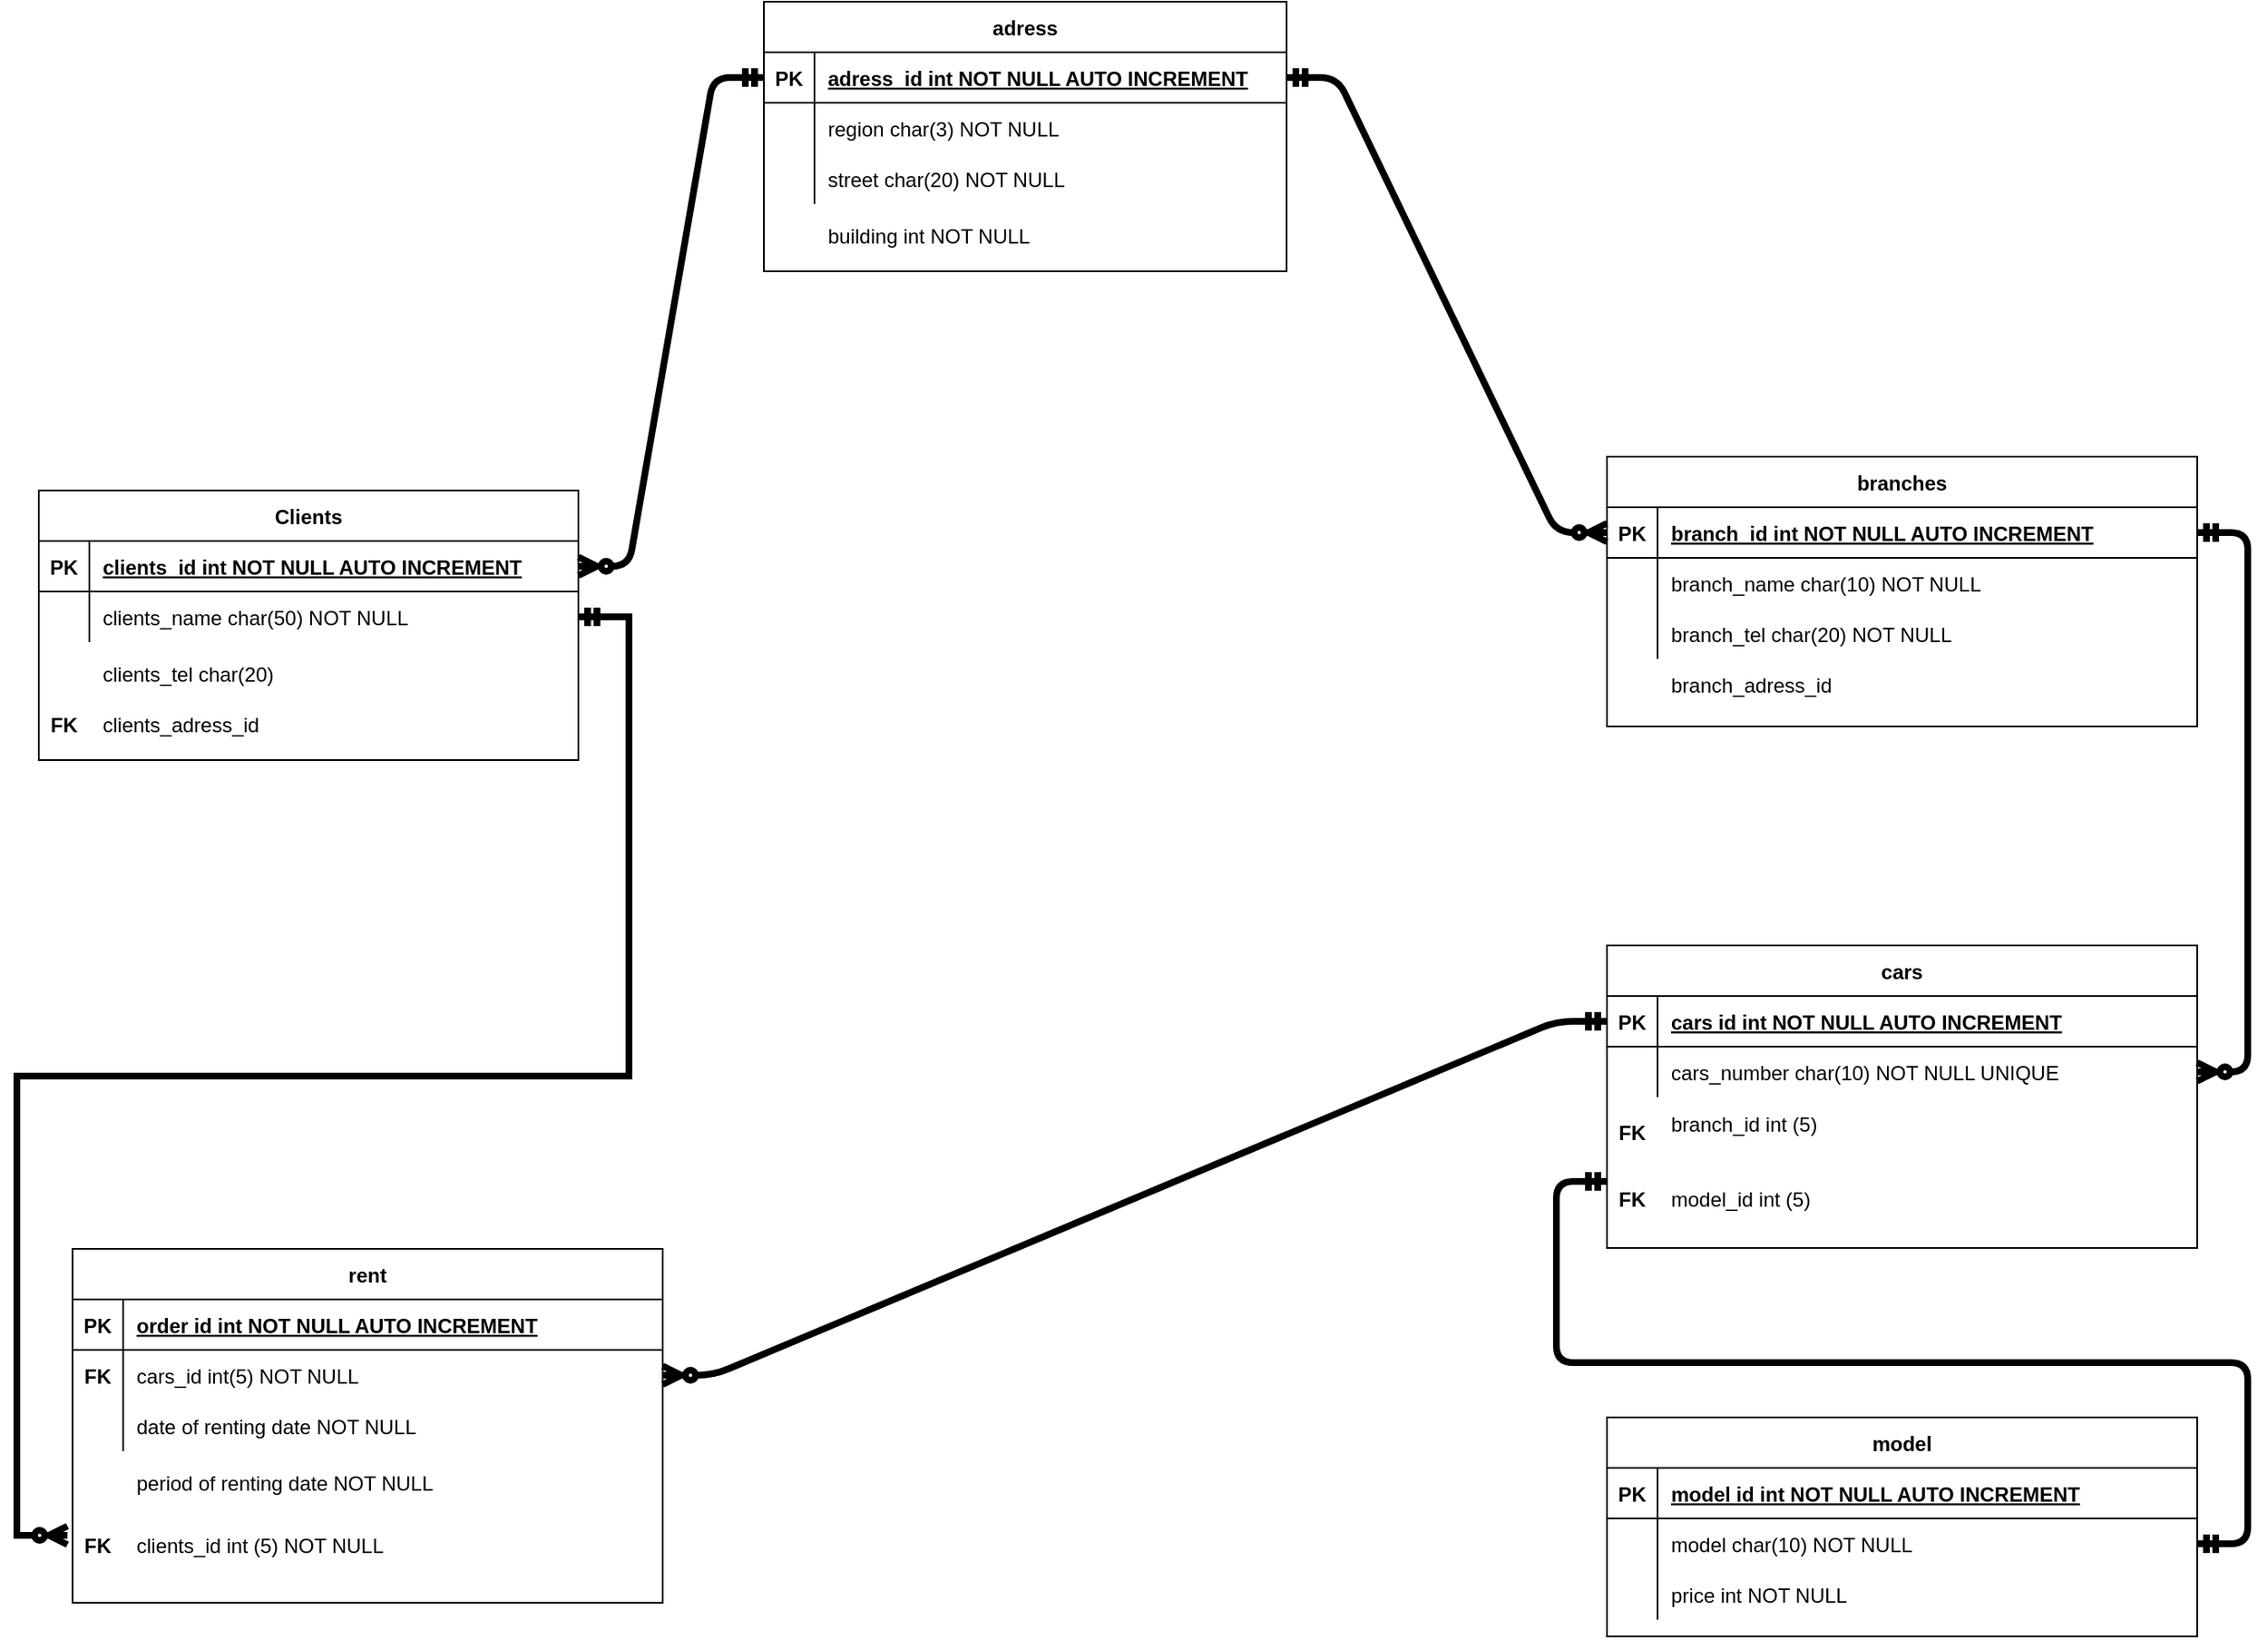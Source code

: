 <mxfile version="14.7.7" type="device"><diagram id="R2lEEEUBdFMjLlhIrx00" name="Page-1"><mxGraphModel dx="1350" dy="774" grid="1" gridSize="10" guides="1" tooltips="1" connect="1" arrows="1" fold="1" page="1" pageScale="1" pageWidth="850" pageHeight="1100" math="0" shadow="0" extFonts="Permanent Marker^https://fonts.googleapis.com/css?family=Permanent+Marker"><root><mxCell id="0"/><mxCell id="1" parent="0"/><mxCell id="C-vyLk0tnHw3VtMMgP7b-13" value="branches" style="shape=table;startSize=30;container=1;collapsible=1;childLayout=tableLayout;fixedRows=1;rowLines=0;fontStyle=1;align=center;resizeLast=1;" parent="1" vertex="1"><mxGeometry x="1020" y="300" width="350" height="160" as="geometry"/></mxCell><mxCell id="C-vyLk0tnHw3VtMMgP7b-14" value="" style="shape=partialRectangle;collapsible=0;dropTarget=0;pointerEvents=0;fillColor=none;points=[[0,0.5],[1,0.5]];portConstraint=eastwest;top=0;left=0;right=0;bottom=1;" parent="C-vyLk0tnHw3VtMMgP7b-13" vertex="1"><mxGeometry y="30" width="350" height="30" as="geometry"/></mxCell><mxCell id="C-vyLk0tnHw3VtMMgP7b-15" value="PK" style="shape=partialRectangle;overflow=hidden;connectable=0;fillColor=none;top=0;left=0;bottom=0;right=0;fontStyle=1;" parent="C-vyLk0tnHw3VtMMgP7b-14" vertex="1"><mxGeometry width="30" height="30" as="geometry"/></mxCell><mxCell id="C-vyLk0tnHw3VtMMgP7b-16" value="branch_id int NOT NULL AUTO INCREMENT" style="shape=partialRectangle;overflow=hidden;connectable=0;fillColor=none;top=0;left=0;bottom=0;right=0;align=left;spacingLeft=6;fontStyle=5;" parent="C-vyLk0tnHw3VtMMgP7b-14" vertex="1"><mxGeometry x="30" width="320" height="30" as="geometry"/></mxCell><mxCell id="C-vyLk0tnHw3VtMMgP7b-17" value="" style="shape=partialRectangle;collapsible=0;dropTarget=0;pointerEvents=0;fillColor=none;points=[[0,0.5],[1,0.5]];portConstraint=eastwest;top=0;left=0;right=0;bottom=0;" parent="C-vyLk0tnHw3VtMMgP7b-13" vertex="1"><mxGeometry y="60" width="350" height="30" as="geometry"/></mxCell><mxCell id="C-vyLk0tnHw3VtMMgP7b-18" value="" style="shape=partialRectangle;overflow=hidden;connectable=0;fillColor=none;top=0;left=0;bottom=0;right=0;" parent="C-vyLk0tnHw3VtMMgP7b-17" vertex="1"><mxGeometry width="30" height="30" as="geometry"/></mxCell><mxCell id="C-vyLk0tnHw3VtMMgP7b-19" value="branch_name char(10) NOT NULL" style="shape=partialRectangle;overflow=hidden;connectable=0;fillColor=none;top=0;left=0;bottom=0;right=0;align=left;spacingLeft=6;" parent="C-vyLk0tnHw3VtMMgP7b-17" vertex="1"><mxGeometry x="30" width="320" height="30" as="geometry"/></mxCell><mxCell id="C-vyLk0tnHw3VtMMgP7b-20" value="" style="shape=partialRectangle;collapsible=0;dropTarget=0;pointerEvents=0;fillColor=none;points=[[0,0.5],[1,0.5]];portConstraint=eastwest;top=0;left=0;right=0;bottom=0;" parent="C-vyLk0tnHw3VtMMgP7b-13" vertex="1"><mxGeometry y="90" width="350" height="30" as="geometry"/></mxCell><mxCell id="C-vyLk0tnHw3VtMMgP7b-21" value="" style="shape=partialRectangle;overflow=hidden;connectable=0;fillColor=none;top=0;left=0;bottom=0;right=0;" parent="C-vyLk0tnHw3VtMMgP7b-20" vertex="1"><mxGeometry width="30" height="30" as="geometry"/></mxCell><mxCell id="C-vyLk0tnHw3VtMMgP7b-22" value="branch_tel char(20) NOT NULL" style="shape=partialRectangle;overflow=hidden;connectable=0;fillColor=none;top=0;left=0;bottom=0;right=0;align=left;spacingLeft=6;" parent="C-vyLk0tnHw3VtMMgP7b-20" vertex="1"><mxGeometry x="30" width="320" height="30" as="geometry"/></mxCell><mxCell id="mxpgpZhdHgngCOG5kYPf-39" value="" style="group" parent="1" vertex="1" connectable="0"><mxGeometry x="90" y="320" width="320" height="160" as="geometry"/></mxCell><mxCell id="C-vyLk0tnHw3VtMMgP7b-23" value="Clients" style="shape=table;startSize=30;container=1;collapsible=1;childLayout=tableLayout;fixedRows=1;rowLines=0;fontStyle=1;align=center;resizeLast=1;" parent="mxpgpZhdHgngCOG5kYPf-39" vertex="1"><mxGeometry width="320" height="160" as="geometry"/></mxCell><mxCell id="C-vyLk0tnHw3VtMMgP7b-24" value="" style="shape=partialRectangle;collapsible=0;dropTarget=0;pointerEvents=0;fillColor=none;points=[[0,0.5],[1,0.5]];portConstraint=eastwest;top=0;left=0;right=0;bottom=1;" parent="C-vyLk0tnHw3VtMMgP7b-23" vertex="1"><mxGeometry y="30" width="320" height="30" as="geometry"/></mxCell><mxCell id="C-vyLk0tnHw3VtMMgP7b-25" value="PK" style="shape=partialRectangle;overflow=hidden;connectable=0;fillColor=none;top=0;left=0;bottom=0;right=0;fontStyle=1;" parent="C-vyLk0tnHw3VtMMgP7b-24" vertex="1"><mxGeometry width="30" height="30" as="geometry"/></mxCell><mxCell id="C-vyLk0tnHw3VtMMgP7b-26" value="clients_id int NOT NULL AUTO INCREMENT" style="shape=partialRectangle;overflow=hidden;connectable=0;fillColor=none;top=0;left=0;bottom=0;right=0;align=left;spacingLeft=6;fontStyle=5;" parent="C-vyLk0tnHw3VtMMgP7b-24" vertex="1"><mxGeometry x="30" width="290" height="30" as="geometry"/></mxCell><mxCell id="C-vyLk0tnHw3VtMMgP7b-27" value="" style="shape=partialRectangle;collapsible=0;dropTarget=0;pointerEvents=0;fillColor=none;points=[[0,0.5],[1,0.5]];portConstraint=eastwest;top=0;left=0;right=0;bottom=0;" parent="C-vyLk0tnHw3VtMMgP7b-23" vertex="1"><mxGeometry y="60" width="320" height="30" as="geometry"/></mxCell><mxCell id="C-vyLk0tnHw3VtMMgP7b-28" value="" style="shape=partialRectangle;overflow=hidden;connectable=0;fillColor=none;top=0;left=0;bottom=0;right=0;" parent="C-vyLk0tnHw3VtMMgP7b-27" vertex="1"><mxGeometry width="30" height="30" as="geometry"/></mxCell><mxCell id="C-vyLk0tnHw3VtMMgP7b-29" value="clients_name char(50) NOT NULL" style="shape=partialRectangle;overflow=hidden;connectable=0;fillColor=none;top=0;left=0;bottom=0;right=0;align=left;spacingLeft=6;" parent="C-vyLk0tnHw3VtMMgP7b-27" vertex="1"><mxGeometry x="30" width="290" height="30" as="geometry"/></mxCell><mxCell id="mxpgpZhdHgngCOG5kYPf-4" value="" style="shape=partialRectangle;collapsible=0;dropTarget=0;pointerEvents=0;fillColor=none;points=[[0,0.5],[1,0.5]];portConstraint=eastwest;top=0;left=0;right=0;bottom=0;" parent="mxpgpZhdHgngCOG5kYPf-39" vertex="1"><mxGeometry y="89.999" width="320" height="36.923" as="geometry"/></mxCell><mxCell id="mxpgpZhdHgngCOG5kYPf-5" value="" style="shape=partialRectangle;overflow=hidden;connectable=0;fillColor=none;top=0;left=0;bottom=0;right=0;" parent="mxpgpZhdHgngCOG5kYPf-4" vertex="1"><mxGeometry width="30" height="36.923" as="geometry"/></mxCell><mxCell id="mxpgpZhdHgngCOG5kYPf-6" value="clients_tel char(20)" style="shape=partialRectangle;overflow=hidden;connectable=0;fillColor=none;top=0;left=0;bottom=0;right=0;align=left;spacingLeft=6;" parent="mxpgpZhdHgngCOG5kYPf-4" vertex="1"><mxGeometry x="30" width="290" height="36.923" as="geometry"/></mxCell><mxCell id="pCjyOY7zDnv1vA5FNt8D-16" value="" style="shape=partialRectangle;collapsible=0;dropTarget=0;pointerEvents=0;fillColor=none;points=[[0,0.5],[1,0.5]];portConstraint=eastwest;top=0;left=0;right=0;bottom=0;" parent="mxpgpZhdHgngCOG5kYPf-39" vertex="1"><mxGeometry y="119.999" width="320" height="36.923" as="geometry"/></mxCell><mxCell id="pCjyOY7zDnv1vA5FNt8D-17" value="" style="shape=partialRectangle;overflow=hidden;connectable=0;fillColor=none;top=0;left=0;bottom=0;right=0;" parent="pCjyOY7zDnv1vA5FNt8D-16" vertex="1"><mxGeometry width="30" height="36.923" as="geometry"/></mxCell><mxCell id="pCjyOY7zDnv1vA5FNt8D-18" value="clients_adress_id" style="shape=partialRectangle;overflow=hidden;connectable=0;fillColor=none;top=0;left=0;bottom=0;right=0;align=left;spacingLeft=6;" parent="pCjyOY7zDnv1vA5FNt8D-16" vertex="1"><mxGeometry x="30" width="290" height="36.923" as="geometry"/></mxCell><mxCell id="pCjyOY7zDnv1vA5FNt8D-19" value="FK" style="shape=partialRectangle;overflow=hidden;connectable=0;fillColor=none;top=0;left=0;bottom=0;right=0;fontStyle=1;" parent="mxpgpZhdHgngCOG5kYPf-39" vertex="1"><mxGeometry y="123.46" width="30" height="30" as="geometry"/></mxCell><mxCell id="mxpgpZhdHgngCOG5kYPf-40" value="model" style="shape=table;startSize=30;container=1;collapsible=1;childLayout=tableLayout;fixedRows=1;rowLines=0;fontStyle=1;align=center;resizeLast=1;" parent="1" vertex="1"><mxGeometry x="1020" y="870" width="350" height="130" as="geometry"/></mxCell><mxCell id="mxpgpZhdHgngCOG5kYPf-41" value="" style="shape=partialRectangle;collapsible=0;dropTarget=0;pointerEvents=0;fillColor=none;points=[[0,0.5],[1,0.5]];portConstraint=eastwest;top=0;left=0;right=0;bottom=1;" parent="mxpgpZhdHgngCOG5kYPf-40" vertex="1"><mxGeometry y="30" width="350" height="30" as="geometry"/></mxCell><mxCell id="mxpgpZhdHgngCOG5kYPf-42" value="PK" style="shape=partialRectangle;overflow=hidden;connectable=0;fillColor=none;top=0;left=0;bottom=0;right=0;fontStyle=1;" parent="mxpgpZhdHgngCOG5kYPf-41" vertex="1"><mxGeometry width="30" height="30" as="geometry"/></mxCell><mxCell id="mxpgpZhdHgngCOG5kYPf-43" value="model id int NOT NULL AUTO INCREMENT" style="shape=partialRectangle;overflow=hidden;connectable=0;fillColor=none;top=0;left=0;bottom=0;right=0;align=left;spacingLeft=6;fontStyle=5;" parent="mxpgpZhdHgngCOG5kYPf-41" vertex="1"><mxGeometry x="30" width="320" height="30" as="geometry"/></mxCell><mxCell id="mxpgpZhdHgngCOG5kYPf-44" value="" style="shape=partialRectangle;collapsible=0;dropTarget=0;pointerEvents=0;fillColor=none;points=[[0,0.5],[1,0.5]];portConstraint=eastwest;top=0;left=0;right=0;bottom=0;" parent="mxpgpZhdHgngCOG5kYPf-40" vertex="1"><mxGeometry y="60" width="350" height="30" as="geometry"/></mxCell><mxCell id="mxpgpZhdHgngCOG5kYPf-45" value="" style="shape=partialRectangle;overflow=hidden;connectable=0;fillColor=none;top=0;left=0;bottom=0;right=0;" parent="mxpgpZhdHgngCOG5kYPf-44" vertex="1"><mxGeometry width="30" height="30" as="geometry"/></mxCell><mxCell id="mxpgpZhdHgngCOG5kYPf-46" value="model char(10) NOT NULL" style="shape=partialRectangle;overflow=hidden;connectable=0;fillColor=none;top=0;left=0;bottom=0;right=0;align=left;spacingLeft=6;" parent="mxpgpZhdHgngCOG5kYPf-44" vertex="1"><mxGeometry x="30" width="320" height="30" as="geometry"/></mxCell><mxCell id="mxpgpZhdHgngCOG5kYPf-47" value="" style="shape=partialRectangle;collapsible=0;dropTarget=0;pointerEvents=0;fillColor=none;points=[[0,0.5],[1,0.5]];portConstraint=eastwest;top=0;left=0;right=0;bottom=0;" parent="mxpgpZhdHgngCOG5kYPf-40" vertex="1"><mxGeometry y="90" width="350" height="30" as="geometry"/></mxCell><mxCell id="mxpgpZhdHgngCOG5kYPf-48" value="" style="shape=partialRectangle;overflow=hidden;connectable=0;fillColor=none;top=0;left=0;bottom=0;right=0;" parent="mxpgpZhdHgngCOG5kYPf-47" vertex="1"><mxGeometry width="30" height="30" as="geometry"/></mxCell><mxCell id="mxpgpZhdHgngCOG5kYPf-49" value="price int NOT NULL" style="shape=partialRectangle;overflow=hidden;connectable=0;fillColor=none;top=0;left=0;bottom=0;right=0;align=left;spacingLeft=6;" parent="mxpgpZhdHgngCOG5kYPf-47" vertex="1"><mxGeometry x="30" width="320" height="30" as="geometry"/></mxCell><mxCell id="mxpgpZhdHgngCOG5kYPf-66" value="" style="group" parent="1" vertex="1" connectable="0"><mxGeometry x="520" y="30" width="310" height="230" as="geometry"/></mxCell><mxCell id="mxpgpZhdHgngCOG5kYPf-67" value="" style="group" parent="mxpgpZhdHgngCOG5kYPf-66" vertex="1" connectable="0"><mxGeometry width="310" height="230" as="geometry"/></mxCell><mxCell id="mxpgpZhdHgngCOG5kYPf-68" value="adress" style="shape=table;startSize=30;container=1;collapsible=1;childLayout=tableLayout;fixedRows=1;rowLines=0;fontStyle=1;align=center;resizeLast=1;" parent="mxpgpZhdHgngCOG5kYPf-67" vertex="1"><mxGeometry width="310" height="160" as="geometry"/></mxCell><mxCell id="mxpgpZhdHgngCOG5kYPf-69" value="" style="shape=partialRectangle;collapsible=0;dropTarget=0;pointerEvents=0;fillColor=none;points=[[0,0.5],[1,0.5]];portConstraint=eastwest;top=0;left=0;right=0;bottom=1;" parent="mxpgpZhdHgngCOG5kYPf-68" vertex="1"><mxGeometry y="30" width="310" height="30" as="geometry"/></mxCell><mxCell id="mxpgpZhdHgngCOG5kYPf-70" value="PK" style="shape=partialRectangle;overflow=hidden;connectable=0;fillColor=none;top=0;left=0;bottom=0;right=0;fontStyle=1;" parent="mxpgpZhdHgngCOG5kYPf-69" vertex="1"><mxGeometry width="30" height="30" as="geometry"/></mxCell><mxCell id="mxpgpZhdHgngCOG5kYPf-71" value="adress_id int NOT NULL AUTO INCREMENT" style="shape=partialRectangle;overflow=hidden;connectable=0;fillColor=none;top=0;left=0;bottom=0;right=0;align=left;spacingLeft=6;fontStyle=5;" parent="mxpgpZhdHgngCOG5kYPf-69" vertex="1"><mxGeometry x="30" width="280" height="30" as="geometry"/></mxCell><mxCell id="mxpgpZhdHgngCOG5kYPf-72" value="" style="shape=partialRectangle;collapsible=0;dropTarget=0;pointerEvents=0;fillColor=none;points=[[0,0.5],[1,0.5]];portConstraint=eastwest;top=0;left=0;right=0;bottom=0;" parent="mxpgpZhdHgngCOG5kYPf-68" vertex="1"><mxGeometry y="60" width="310" height="30" as="geometry"/></mxCell><mxCell id="mxpgpZhdHgngCOG5kYPf-73" value="" style="shape=partialRectangle;overflow=hidden;connectable=0;fillColor=none;top=0;left=0;bottom=0;right=0;" parent="mxpgpZhdHgngCOG5kYPf-72" vertex="1"><mxGeometry width="30" height="30" as="geometry"/></mxCell><mxCell id="mxpgpZhdHgngCOG5kYPf-74" value="region char(3) NOT NULL" style="shape=partialRectangle;overflow=hidden;connectable=0;fillColor=none;top=0;left=0;bottom=0;right=0;align=left;spacingLeft=6;" parent="mxpgpZhdHgngCOG5kYPf-72" vertex="1"><mxGeometry x="30" width="280" height="30" as="geometry"/></mxCell><mxCell id="mxpgpZhdHgngCOG5kYPf-75" value="" style="shape=partialRectangle;collapsible=0;dropTarget=0;pointerEvents=0;fillColor=none;points=[[0,0.5],[1,0.5]];portConstraint=eastwest;top=0;left=0;right=0;bottom=0;" parent="mxpgpZhdHgngCOG5kYPf-68" vertex="1"><mxGeometry y="90" width="310" height="30" as="geometry"/></mxCell><mxCell id="mxpgpZhdHgngCOG5kYPf-76" value="" style="shape=partialRectangle;overflow=hidden;connectable=0;fillColor=none;top=0;left=0;bottom=0;right=0;" parent="mxpgpZhdHgngCOG5kYPf-75" vertex="1"><mxGeometry width="30" height="30" as="geometry"/></mxCell><mxCell id="mxpgpZhdHgngCOG5kYPf-77" value="street char(20) NOT NULL" style="shape=partialRectangle;overflow=hidden;connectable=0;fillColor=none;top=0;left=0;bottom=0;right=0;align=left;spacingLeft=6;" parent="mxpgpZhdHgngCOG5kYPf-75" vertex="1"><mxGeometry x="30" width="280" height="30" as="geometry"/></mxCell><mxCell id="mxpgpZhdHgngCOG5kYPf-78" value="building int NOT NULL" style="shape=partialRectangle;overflow=hidden;connectable=0;fillColor=none;top=0;left=0;bottom=0;right=0;align=left;spacingLeft=6;" parent="mxpgpZhdHgngCOG5kYPf-67" vertex="1"><mxGeometry x="30" y="121.455" width="280" height="34.5" as="geometry"/></mxCell><mxCell id="mxpgpZhdHgngCOG5kYPf-83" value="" style="group" parent="1" vertex="1" connectable="0"><mxGeometry x="1020" y="590" width="350" height="290" as="geometry"/></mxCell><mxCell id="mxpgpZhdHgngCOG5kYPf-111" value="" style="group" parent="mxpgpZhdHgngCOG5kYPf-83" vertex="1" connectable="0"><mxGeometry width="350" height="248.571" as="geometry"/></mxCell><mxCell id="mxpgpZhdHgngCOG5kYPf-117" value="" style="group" parent="mxpgpZhdHgngCOG5kYPf-111" vertex="1" connectable="0"><mxGeometry width="350" height="179.524" as="geometry"/></mxCell><mxCell id="mxpgpZhdHgngCOG5kYPf-50" value="cars" style="shape=table;startSize=30;container=1;collapsible=1;childLayout=tableLayout;fixedRows=1;rowLines=0;fontStyle=1;align=center;resizeLast=1;" parent="mxpgpZhdHgngCOG5kYPf-117" vertex="1"><mxGeometry width="350" height="179.524" as="geometry"/></mxCell><mxCell id="mxpgpZhdHgngCOG5kYPf-51" value="" style="shape=partialRectangle;collapsible=0;dropTarget=0;pointerEvents=0;fillColor=none;points=[[0,0.5],[1,0.5]];portConstraint=eastwest;top=0;left=0;right=0;bottom=1;" parent="mxpgpZhdHgngCOG5kYPf-50" vertex="1"><mxGeometry y="30" width="350" height="30" as="geometry"/></mxCell><mxCell id="mxpgpZhdHgngCOG5kYPf-52" value="PK" style="shape=partialRectangle;overflow=hidden;connectable=0;fillColor=none;top=0;left=0;bottom=0;right=0;fontStyle=1;" parent="mxpgpZhdHgngCOG5kYPf-51" vertex="1"><mxGeometry width="30" height="30" as="geometry"/></mxCell><mxCell id="mxpgpZhdHgngCOG5kYPf-53" value="cars id int NOT NULL AUTO INCREMENT" style="shape=partialRectangle;overflow=hidden;connectable=0;fillColor=none;top=0;left=0;bottom=0;right=0;align=left;spacingLeft=6;fontStyle=5;" parent="mxpgpZhdHgngCOG5kYPf-51" vertex="1"><mxGeometry x="30" width="320" height="30" as="geometry"/></mxCell><mxCell id="mxpgpZhdHgngCOG5kYPf-54" value="" style="shape=partialRectangle;collapsible=0;dropTarget=0;pointerEvents=0;fillColor=none;points=[[0,0.5],[1,0.5]];portConstraint=eastwest;top=0;left=0;right=0;bottom=0;" parent="mxpgpZhdHgngCOG5kYPf-50" vertex="1"><mxGeometry y="60" width="350" height="30" as="geometry"/></mxCell><mxCell id="mxpgpZhdHgngCOG5kYPf-55" value="" style="shape=partialRectangle;overflow=hidden;connectable=0;fillColor=none;top=0;left=0;bottom=0;right=0;" parent="mxpgpZhdHgngCOG5kYPf-54" vertex="1"><mxGeometry width="30" height="30" as="geometry"/></mxCell><mxCell id="mxpgpZhdHgngCOG5kYPf-56" value="cars_number char(10) NOT NULL UNIQUE" style="shape=partialRectangle;overflow=hidden;connectable=0;fillColor=none;top=0;left=0;bottom=0;right=0;align=left;spacingLeft=6;" parent="mxpgpZhdHgngCOG5kYPf-54" vertex="1"><mxGeometry x="30" width="320" height="30" as="geometry"/></mxCell><mxCell id="mxpgpZhdHgngCOG5kYPf-84" value="model_id int (5)" style="shape=partialRectangle;overflow=hidden;connectable=0;fillColor=none;top=0;left=0;bottom=0;right=0;align=left;spacingLeft=6;fontStyle=0" parent="mxpgpZhdHgngCOG5kYPf-117" vertex="1"><mxGeometry x="30" y="124.279" width="320" height="51.176" as="geometry"/></mxCell><mxCell id="mxpgpZhdHgngCOG5kYPf-85" value="FK" style="shape=partialRectangle;overflow=hidden;connectable=0;fillColor=none;top=0;left=0;bottom=0;right=0;fontStyle=1;" parent="mxpgpZhdHgngCOG5kYPf-117" vertex="1"><mxGeometry y="129.147" width="30" height="41.429" as="geometry"/></mxCell><mxCell id="mxpgpZhdHgngCOG5kYPf-116" value="FK" style="shape=partialRectangle;overflow=hidden;connectable=0;fillColor=none;top=0;left=0;bottom=0;right=0;fontStyle=1;" parent="mxpgpZhdHgngCOG5kYPf-117" vertex="1"><mxGeometry y="89.997" width="30" height="41.429" as="geometry"/></mxCell><mxCell id="mxpgpZhdHgngCOG5kYPf-97" value="" style="group" parent="1" vertex="1" connectable="0"><mxGeometry x="110" y="770" width="350" height="210" as="geometry"/></mxCell><mxCell id="mxpgpZhdHgngCOG5kYPf-98" value="rent" style="shape=table;startSize=30;container=1;collapsible=1;childLayout=tableLayout;fixedRows=1;rowLines=0;fontStyle=1;align=center;resizeLast=1;" parent="mxpgpZhdHgngCOG5kYPf-97" vertex="1"><mxGeometry width="350" height="210" as="geometry"/></mxCell><mxCell id="mxpgpZhdHgngCOG5kYPf-99" value="" style="shape=partialRectangle;collapsible=0;dropTarget=0;pointerEvents=0;fillColor=none;points=[[0,0.5],[1,0.5]];portConstraint=eastwest;top=0;left=0;right=0;bottom=1;" parent="mxpgpZhdHgngCOG5kYPf-98" vertex="1"><mxGeometry y="30" width="350" height="30" as="geometry"/></mxCell><mxCell id="mxpgpZhdHgngCOG5kYPf-100" value="PK" style="shape=partialRectangle;overflow=hidden;connectable=0;fillColor=none;top=0;left=0;bottom=0;right=0;fontStyle=1;" parent="mxpgpZhdHgngCOG5kYPf-99" vertex="1"><mxGeometry width="30" height="30" as="geometry"/></mxCell><mxCell id="mxpgpZhdHgngCOG5kYPf-101" value="order id int NOT NULL AUTO INCREMENT" style="shape=partialRectangle;overflow=hidden;connectable=0;fillColor=none;top=0;left=0;bottom=0;right=0;align=left;spacingLeft=6;fontStyle=5;" parent="mxpgpZhdHgngCOG5kYPf-99" vertex="1"><mxGeometry x="30" width="320" height="30" as="geometry"/></mxCell><mxCell id="mxpgpZhdHgngCOG5kYPf-102" value="" style="shape=partialRectangle;collapsible=0;dropTarget=0;pointerEvents=0;fillColor=none;points=[[0,0.5],[1,0.5]];portConstraint=eastwest;top=0;left=0;right=0;bottom=0;" parent="mxpgpZhdHgngCOG5kYPf-98" vertex="1"><mxGeometry y="60" width="350" height="30" as="geometry"/></mxCell><mxCell id="mxpgpZhdHgngCOG5kYPf-103" value="" style="shape=partialRectangle;overflow=hidden;connectable=0;fillColor=none;top=0;left=0;bottom=0;right=0;" parent="mxpgpZhdHgngCOG5kYPf-102" vertex="1"><mxGeometry width="30" height="30" as="geometry"/></mxCell><mxCell id="mxpgpZhdHgngCOG5kYPf-104" value="cars_id int(5) NOT NULL " style="shape=partialRectangle;overflow=hidden;connectable=0;fillColor=none;top=0;left=0;bottom=0;right=0;align=left;spacingLeft=6;" parent="mxpgpZhdHgngCOG5kYPf-102" vertex="1"><mxGeometry x="30" width="320" height="30" as="geometry"/></mxCell><mxCell id="mxpgpZhdHgngCOG5kYPf-105" value="" style="shape=partialRectangle;collapsible=0;dropTarget=0;pointerEvents=0;fillColor=none;points=[[0,0.5],[1,0.5]];portConstraint=eastwest;top=0;left=0;right=0;bottom=0;" parent="mxpgpZhdHgngCOG5kYPf-98" vertex="1"><mxGeometry y="90" width="350" height="30" as="geometry"/></mxCell><mxCell id="mxpgpZhdHgngCOG5kYPf-106" value="" style="shape=partialRectangle;overflow=hidden;connectable=0;fillColor=none;top=0;left=0;bottom=0;right=0;" parent="mxpgpZhdHgngCOG5kYPf-105" vertex="1"><mxGeometry width="30" height="30" as="geometry"/></mxCell><mxCell id="mxpgpZhdHgngCOG5kYPf-107" value="date of renting date NOT NULL" style="shape=partialRectangle;overflow=hidden;connectable=0;fillColor=none;top=0;left=0;bottom=0;right=0;align=left;spacingLeft=6;fontStyle=0" parent="mxpgpZhdHgngCOG5kYPf-105" vertex="1"><mxGeometry x="30" width="320" height="30" as="geometry"/></mxCell><mxCell id="mxpgpZhdHgngCOG5kYPf-108" value="period of renting date NOT NULL" style="shape=partialRectangle;overflow=hidden;connectable=0;fillColor=none;top=0;left=0;bottom=0;right=0;align=left;spacingLeft=6;fontStyle=0" parent="mxpgpZhdHgngCOG5kYPf-97" vertex="1"><mxGeometry x="30" y="119.995" width="320" height="37.059" as="geometry"/></mxCell><mxCell id="mxpgpZhdHgngCOG5kYPf-109" value="clients_id int (5) NOT NULL" style="shape=partialRectangle;overflow=hidden;connectable=0;fillColor=none;top=0;left=0;bottom=0;right=0;align=left;spacingLeft=6;fontStyle=0" parent="mxpgpZhdHgngCOG5kYPf-97" vertex="1"><mxGeometry x="30" y="157.055" width="320" height="37.059" as="geometry"/></mxCell><mxCell id="mxpgpZhdHgngCOG5kYPf-110" value="FK" style="shape=partialRectangle;overflow=hidden;connectable=0;fillColor=none;top=0;left=0;bottom=0;right=0;fontStyle=1;" parent="mxpgpZhdHgngCOG5kYPf-97" vertex="1"><mxGeometry y="60.0" width="30" height="30" as="geometry"/></mxCell><mxCell id="mxpgpZhdHgngCOG5kYPf-112" value="FK" style="shape=partialRectangle;overflow=hidden;connectable=0;fillColor=none;top=0;left=0;bottom=0;right=0;fontStyle=1;" parent="mxpgpZhdHgngCOG5kYPf-97" vertex="1"><mxGeometry y="160.58" width="30" height="30" as="geometry"/></mxCell><mxCell id="pCjyOY7zDnv1vA5FNt8D-9" value="" style="edgeStyle=entityRelationEdgeStyle;fontSize=12;html=1;endArrow=ERzeroToMany;startArrow=ERmandOne;strokeWidth=4;rounded=0;jumpStyle=none;exitX=1;exitY=0.5;exitDx=0;exitDy=0;startFill=0;" parent="1" source="C-vyLk0tnHw3VtMMgP7b-27" edge="1"><mxGeometry width="100" height="100" relative="1" as="geometry"><mxPoint x="20" y="350" as="sourcePoint"/><mxPoint x="107" y="940" as="targetPoint"/></mxGeometry></mxCell><mxCell id="pCjyOY7zDnv1vA5FNt8D-14" value="" style="edgeStyle=entityRelationEdgeStyle;fontSize=12;html=1;endArrow=ERzeroToMany;startArrow=ERmandOne;strokeWidth=4;exitX=1;exitY=0.5;exitDx=0;exitDy=0;entryX=1;entryY=0.5;entryDx=0;entryDy=0;startFill=0;" parent="1" source="C-vyLk0tnHw3VtMMgP7b-14" target="mxpgpZhdHgngCOG5kYPf-54" edge="1"><mxGeometry width="100" height="100" relative="1" as="geometry"><mxPoint x="1420" y="470" as="sourcePoint"/><mxPoint x="1440" y="670" as="targetPoint"/></mxGeometry></mxCell><mxCell id="mxpgpZhdHgngCOG5kYPf-115" value="branch_id int (5)" style="shape=partialRectangle;overflow=hidden;connectable=0;fillColor=none;top=0;left=0;bottom=0;right=0;align=left;spacingLeft=6;fontStyle=0" parent="1" vertex="1"><mxGeometry x="1050" y="670" width="320" height="51.18" as="geometry"/></mxCell><mxCell id="pCjyOY7zDnv1vA5FNt8D-15" value="" style="edgeStyle=entityRelationEdgeStyle;fontSize=12;html=1;endArrow=ERmandOne;startArrow=ERmandOne;strokeWidth=4;exitX=1;exitY=0.5;exitDx=0;exitDy=0;startFill=0;endFill=0;" parent="1" source="mxpgpZhdHgngCOG5kYPf-44" edge="1"><mxGeometry width="100" height="100" relative="1" as="geometry"><mxPoint x="830" y="930" as="sourcePoint"/><mxPoint x="1020" y="730" as="targetPoint"/></mxGeometry></mxCell><mxCell id="pCjyOY7zDnv1vA5FNt8D-20" value="" style="edgeStyle=entityRelationEdgeStyle;fontSize=12;html=1;endArrow=ERzeroToMany;startArrow=ERmandOne;strokeWidth=4;exitX=0;exitY=0.5;exitDx=0;exitDy=0;startFill=0;" parent="1" source="mxpgpZhdHgngCOG5kYPf-69" target="C-vyLk0tnHw3VtMMgP7b-24" edge="1"><mxGeometry width="100" height="100" relative="1" as="geometry"><mxPoint x="360" y="75" as="sourcePoint"/><mxPoint x="80" y="360" as="targetPoint"/></mxGeometry></mxCell><mxCell id="pCjyOY7zDnv1vA5FNt8D-21" value="" style="shape=partialRectangle;collapsible=0;dropTarget=0;pointerEvents=0;fillColor=none;points=[[0,0.5],[1,0.5]];portConstraint=eastwest;top=0;left=0;right=0;bottom=0;" parent="1" vertex="1"><mxGeometry x="1020" y="420" width="350" height="30" as="geometry"/></mxCell><mxCell id="pCjyOY7zDnv1vA5FNt8D-22" value="" style="shape=partialRectangle;overflow=hidden;connectable=0;fillColor=none;top=0;left=0;bottom=0;right=0;" parent="pCjyOY7zDnv1vA5FNt8D-21" vertex="1"><mxGeometry width="30" height="30" as="geometry"/></mxCell><mxCell id="pCjyOY7zDnv1vA5FNt8D-23" value="branch_adress_id" style="shape=partialRectangle;overflow=hidden;connectable=0;fillColor=none;top=0;left=0;bottom=0;right=0;align=left;spacingLeft=6;" parent="pCjyOY7zDnv1vA5FNt8D-21" vertex="1"><mxGeometry x="30" width="320" height="30" as="geometry"/></mxCell><mxCell id="pCjyOY7zDnv1vA5FNt8D-24" value="" style="edgeStyle=entityRelationEdgeStyle;fontSize=12;html=1;endArrow=ERzeroToMany;startArrow=ERmandOne;strokeWidth=4;entryX=0;entryY=0.5;entryDx=0;entryDy=0;exitX=1;exitY=0.5;exitDx=0;exitDy=0;startFill=0;" parent="1" source="mxpgpZhdHgngCOG5kYPf-69" target="C-vyLk0tnHw3VtMMgP7b-14" edge="1"><mxGeometry width="100" height="100" relative="1" as="geometry"><mxPoint x="880" y="240" as="sourcePoint"/><mxPoint x="980" y="140" as="targetPoint"/></mxGeometry></mxCell><mxCell id="2Tjsz9dC9IdyqF_DNfzC-2" value="" style="edgeStyle=entityRelationEdgeStyle;fontSize=12;html=1;endArrow=ERmandOne;startArrow=ERzeroToMany;exitX=1;exitY=0.5;exitDx=0;exitDy=0;entryX=0;entryY=0.5;entryDx=0;entryDy=0;strokeWidth=4;startFill=1;endFill=0;" parent="1" source="mxpgpZhdHgngCOG5kYPf-102" target="mxpgpZhdHgngCOG5kYPf-51" edge="1"><mxGeometry width="100" height="100" relative="1" as="geometry"><mxPoint x="680" y="750" as="sourcePoint"/><mxPoint x="780" y="650" as="targetPoint"/></mxGeometry></mxCell></root></mxGraphModel></diagram></mxfile>